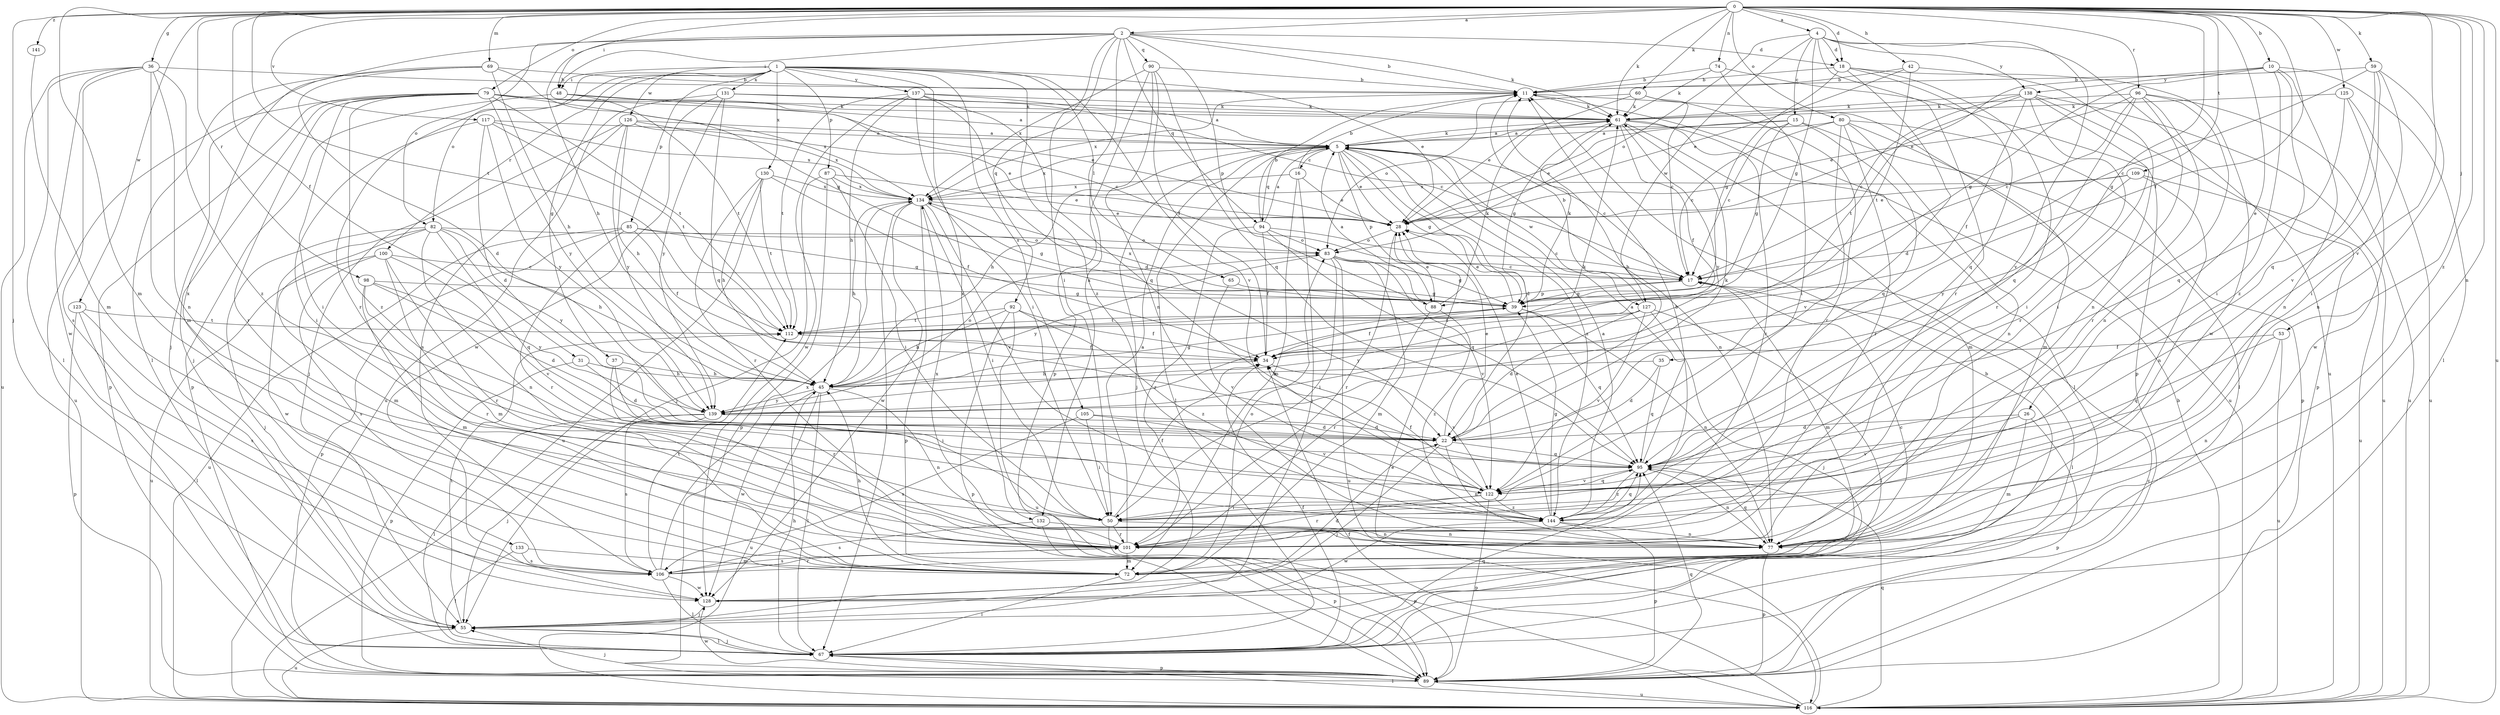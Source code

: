 strict digraph  {
0;
1;
2;
4;
5;
10;
11;
15;
16;
17;
18;
22;
26;
28;
31;
34;
35;
36;
37;
39;
42;
45;
48;
50;
53;
55;
59;
60;
61;
65;
67;
69;
72;
74;
77;
79;
80;
82;
83;
85;
87;
88;
89;
90;
92;
94;
95;
96;
98;
100;
101;
105;
106;
109;
112;
116;
117;
122;
123;
125;
126;
127;
128;
130;
131;
132;
133;
134;
137;
138;
139;
141;
144;
0 -> 2  [label=a];
0 -> 4  [label=a];
0 -> 10  [label=b];
0 -> 18  [label=d];
0 -> 26  [label=e];
0 -> 31  [label=f];
0 -> 34  [label=f];
0 -> 35  [label=g];
0 -> 36  [label=g];
0 -> 42  [label=h];
0 -> 48  [label=i];
0 -> 53  [label=j];
0 -> 55  [label=j];
0 -> 59  [label=k];
0 -> 60  [label=k];
0 -> 61  [label=k];
0 -> 69  [label=m];
0 -> 72  [label=m];
0 -> 74  [label=n];
0 -> 77  [label=n];
0 -> 79  [label=o];
0 -> 80  [label=o];
0 -> 96  [label=r];
0 -> 98  [label=r];
0 -> 109  [label=t];
0 -> 112  [label=t];
0 -> 116  [label=u];
0 -> 117  [label=v];
0 -> 122  [label=v];
0 -> 123  [label=w];
0 -> 125  [label=w];
0 -> 141  [label=z];
0 -> 144  [label=z];
1 -> 28  [label=e];
1 -> 37  [label=g];
1 -> 48  [label=i];
1 -> 65  [label=l];
1 -> 82  [label=o];
1 -> 85  [label=p];
1 -> 87  [label=p];
1 -> 100  [label=r];
1 -> 101  [label=r];
1 -> 105  [label=s];
1 -> 122  [label=v];
1 -> 126  [label=w];
1 -> 130  [label=x];
1 -> 131  [label=x];
1 -> 132  [label=x];
1 -> 137  [label=y];
1 -> 144  [label=z];
2 -> 11  [label=b];
2 -> 18  [label=d];
2 -> 45  [label=h];
2 -> 48  [label=i];
2 -> 50  [label=i];
2 -> 61  [label=k];
2 -> 82  [label=o];
2 -> 88  [label=p];
2 -> 90  [label=q];
2 -> 92  [label=q];
2 -> 94  [label=q];
2 -> 132  [label=x];
2 -> 133  [label=x];
4 -> 15  [label=c];
4 -> 18  [label=d];
4 -> 39  [label=g];
4 -> 83  [label=o];
4 -> 101  [label=r];
4 -> 116  [label=u];
4 -> 122  [label=v];
4 -> 127  [label=w];
4 -> 138  [label=y];
5 -> 16  [label=c];
5 -> 17  [label=c];
5 -> 22  [label=d];
5 -> 28  [label=e];
5 -> 39  [label=g];
5 -> 45  [label=h];
5 -> 55  [label=j];
5 -> 61  [label=k];
5 -> 67  [label=l];
5 -> 77  [label=n];
5 -> 88  [label=p];
5 -> 94  [label=q];
5 -> 127  [label=w];
5 -> 134  [label=x];
5 -> 144  [label=z];
10 -> 28  [label=e];
10 -> 39  [label=g];
10 -> 50  [label=i];
10 -> 67  [label=l];
10 -> 77  [label=n];
10 -> 138  [label=y];
10 -> 144  [label=z];
11 -> 61  [label=k];
11 -> 116  [label=u];
11 -> 134  [label=x];
15 -> 5  [label=a];
15 -> 17  [label=c];
15 -> 28  [label=e];
15 -> 39  [label=g];
15 -> 67  [label=l];
15 -> 95  [label=q];
16 -> 11  [label=b];
16 -> 28  [label=e];
16 -> 55  [label=j];
16 -> 72  [label=m];
16 -> 134  [label=x];
17 -> 39  [label=g];
17 -> 67  [label=l];
17 -> 72  [label=m];
17 -> 88  [label=p];
18 -> 11  [label=b];
18 -> 22  [label=d];
18 -> 39  [label=g];
18 -> 95  [label=q];
18 -> 101  [label=r];
18 -> 128  [label=w];
22 -> 11  [label=b];
22 -> 28  [label=e];
22 -> 55  [label=j];
22 -> 61  [label=k];
22 -> 77  [label=n];
22 -> 95  [label=q];
26 -> 22  [label=d];
26 -> 72  [label=m];
26 -> 89  [label=p];
26 -> 122  [label=v];
28 -> 83  [label=o];
28 -> 101  [label=r];
31 -> 22  [label=d];
31 -> 45  [label=h];
31 -> 89  [label=p];
34 -> 45  [label=h];
34 -> 122  [label=v];
35 -> 22  [label=d];
35 -> 45  [label=h];
35 -> 95  [label=q];
36 -> 11  [label=b];
36 -> 67  [label=l];
36 -> 72  [label=m];
36 -> 77  [label=n];
36 -> 106  [label=s];
36 -> 116  [label=u];
36 -> 128  [label=w];
36 -> 144  [label=z];
37 -> 45  [label=h];
37 -> 50  [label=i];
37 -> 101  [label=r];
39 -> 28  [label=e];
39 -> 34  [label=f];
39 -> 61  [label=k];
39 -> 77  [label=n];
39 -> 95  [label=q];
39 -> 112  [label=t];
39 -> 134  [label=x];
42 -> 11  [label=b];
42 -> 28  [label=e];
42 -> 77  [label=n];
42 -> 112  [label=t];
45 -> 39  [label=g];
45 -> 67  [label=l];
45 -> 77  [label=n];
45 -> 83  [label=o];
45 -> 116  [label=u];
45 -> 128  [label=w];
45 -> 139  [label=y];
48 -> 17  [label=c];
48 -> 61  [label=k];
48 -> 89  [label=p];
48 -> 112  [label=t];
50 -> 34  [label=f];
50 -> 77  [label=n];
50 -> 89  [label=p];
50 -> 101  [label=r];
53 -> 34  [label=f];
53 -> 77  [label=n];
53 -> 95  [label=q];
53 -> 116  [label=u];
55 -> 67  [label=l];
55 -> 112  [label=t];
55 -> 116  [label=u];
59 -> 11  [label=b];
59 -> 17  [label=c];
59 -> 50  [label=i];
59 -> 77  [label=n];
59 -> 95  [label=q];
59 -> 122  [label=v];
60 -> 17  [label=c];
60 -> 28  [label=e];
60 -> 61  [label=k];
60 -> 83  [label=o];
60 -> 101  [label=r];
61 -> 5  [label=a];
61 -> 34  [label=f];
61 -> 39  [label=g];
61 -> 67  [label=l];
61 -> 72  [label=m];
61 -> 101  [label=r];
61 -> 139  [label=y];
65 -> 39  [label=g];
65 -> 122  [label=v];
67 -> 11  [label=b];
67 -> 34  [label=f];
67 -> 45  [label=h];
67 -> 55  [label=j];
67 -> 89  [label=p];
67 -> 95  [label=q];
69 -> 11  [label=b];
69 -> 22  [label=d];
69 -> 39  [label=g];
69 -> 45  [label=h];
69 -> 55  [label=j];
69 -> 67  [label=l];
72 -> 45  [label=h];
72 -> 67  [label=l];
72 -> 83  [label=o];
74 -> 11  [label=b];
74 -> 50  [label=i];
74 -> 61  [label=k];
74 -> 89  [label=p];
77 -> 89  [label=p];
77 -> 95  [label=q];
79 -> 5  [label=a];
79 -> 28  [label=e];
79 -> 50  [label=i];
79 -> 55  [label=j];
79 -> 61  [label=k];
79 -> 89  [label=p];
79 -> 101  [label=r];
79 -> 112  [label=t];
79 -> 116  [label=u];
79 -> 134  [label=x];
79 -> 139  [label=y];
79 -> 144  [label=z];
80 -> 5  [label=a];
80 -> 17  [label=c];
80 -> 72  [label=m];
80 -> 77  [label=n];
80 -> 89  [label=p];
80 -> 101  [label=r];
80 -> 122  [label=v];
82 -> 45  [label=h];
82 -> 55  [label=j];
82 -> 72  [label=m];
82 -> 77  [label=n];
82 -> 83  [label=o];
82 -> 95  [label=q];
82 -> 128  [label=w];
82 -> 139  [label=y];
83 -> 17  [label=c];
83 -> 39  [label=g];
83 -> 50  [label=i];
83 -> 72  [label=m];
83 -> 116  [label=u];
83 -> 122  [label=v];
83 -> 139  [label=y];
85 -> 34  [label=f];
85 -> 39  [label=g];
85 -> 83  [label=o];
85 -> 89  [label=p];
85 -> 101  [label=r];
85 -> 116  [label=u];
87 -> 28  [label=e];
87 -> 50  [label=i];
87 -> 55  [label=j];
87 -> 89  [label=p];
87 -> 134  [label=x];
88 -> 5  [label=a];
88 -> 28  [label=e];
88 -> 61  [label=k];
88 -> 101  [label=r];
88 -> 144  [label=z];
89 -> 17  [label=c];
89 -> 55  [label=j];
89 -> 95  [label=q];
89 -> 116  [label=u];
89 -> 128  [label=w];
90 -> 11  [label=b];
90 -> 34  [label=f];
90 -> 77  [label=n];
90 -> 89  [label=p];
90 -> 95  [label=q];
90 -> 134  [label=x];
92 -> 34  [label=f];
92 -> 45  [label=h];
92 -> 89  [label=p];
92 -> 112  [label=t];
92 -> 116  [label=u];
92 -> 144  [label=z];
94 -> 5  [label=a];
94 -> 11  [label=b];
94 -> 17  [label=c];
94 -> 34  [label=f];
94 -> 83  [label=o];
94 -> 95  [label=q];
94 -> 101  [label=r];
95 -> 5  [label=a];
95 -> 77  [label=n];
95 -> 122  [label=v];
95 -> 144  [label=z];
96 -> 17  [label=c];
96 -> 28  [label=e];
96 -> 50  [label=i];
96 -> 61  [label=k];
96 -> 77  [label=n];
96 -> 95  [label=q];
96 -> 101  [label=r];
96 -> 116  [label=u];
98 -> 22  [label=d];
98 -> 39  [label=g];
98 -> 72  [label=m];
98 -> 101  [label=r];
98 -> 139  [label=y];
100 -> 17  [label=c];
100 -> 72  [label=m];
100 -> 101  [label=r];
100 -> 106  [label=s];
100 -> 116  [label=u];
100 -> 122  [label=v];
101 -> 5  [label=a];
101 -> 72  [label=m];
101 -> 106  [label=s];
101 -> 134  [label=x];
105 -> 22  [label=d];
105 -> 50  [label=i];
105 -> 106  [label=s];
105 -> 122  [label=v];
106 -> 17  [label=c];
106 -> 67  [label=l];
106 -> 101  [label=r];
106 -> 112  [label=t];
106 -> 128  [label=w];
106 -> 134  [label=x];
109 -> 28  [label=e];
109 -> 77  [label=n];
109 -> 116  [label=u];
109 -> 134  [label=x];
109 -> 139  [label=y];
112 -> 34  [label=f];
116 -> 11  [label=b];
116 -> 28  [label=e];
116 -> 34  [label=f];
116 -> 67  [label=l];
116 -> 95  [label=q];
117 -> 5  [label=a];
117 -> 22  [label=d];
117 -> 50  [label=i];
117 -> 112  [label=t];
117 -> 134  [label=x];
117 -> 139  [label=y];
122 -> 34  [label=f];
122 -> 50  [label=i];
122 -> 89  [label=p];
122 -> 95  [label=q];
122 -> 101  [label=r];
122 -> 144  [label=z];
123 -> 67  [label=l];
123 -> 89  [label=p];
123 -> 106  [label=s];
123 -> 112  [label=t];
125 -> 61  [label=k];
125 -> 95  [label=q];
125 -> 116  [label=u];
125 -> 128  [label=w];
126 -> 5  [label=a];
126 -> 28  [label=e];
126 -> 45  [label=h];
126 -> 55  [label=j];
126 -> 106  [label=s];
126 -> 134  [label=x];
126 -> 139  [label=y];
127 -> 11  [label=b];
127 -> 22  [label=d];
127 -> 55  [label=j];
127 -> 67  [label=l];
127 -> 112  [label=t];
127 -> 122  [label=v];
127 -> 139  [label=y];
128 -> 22  [label=d];
128 -> 55  [label=j];
130 -> 34  [label=f];
130 -> 45  [label=h];
130 -> 101  [label=r];
130 -> 112  [label=t];
130 -> 116  [label=u];
130 -> 134  [label=x];
131 -> 17  [label=c];
131 -> 61  [label=k];
131 -> 95  [label=q];
131 -> 116  [label=u];
131 -> 128  [label=w];
131 -> 139  [label=y];
132 -> 77  [label=n];
132 -> 89  [label=p];
132 -> 106  [label=s];
133 -> 67  [label=l];
133 -> 72  [label=m];
133 -> 106  [label=s];
134 -> 28  [label=e];
134 -> 39  [label=g];
134 -> 45  [label=h];
134 -> 50  [label=i];
134 -> 67  [label=l];
134 -> 89  [label=p];
134 -> 122  [label=v];
134 -> 128  [label=w];
137 -> 5  [label=a];
137 -> 22  [label=d];
137 -> 45  [label=h];
137 -> 50  [label=i];
137 -> 61  [label=k];
137 -> 95  [label=q];
137 -> 112  [label=t];
137 -> 128  [label=w];
138 -> 17  [label=c];
138 -> 34  [label=f];
138 -> 50  [label=i];
138 -> 61  [label=k];
138 -> 89  [label=p];
138 -> 101  [label=r];
138 -> 112  [label=t];
138 -> 116  [label=u];
139 -> 22  [label=d];
139 -> 55  [label=j];
139 -> 61  [label=k];
139 -> 67  [label=l];
139 -> 106  [label=s];
141 -> 72  [label=m];
144 -> 5  [label=a];
144 -> 11  [label=b];
144 -> 28  [label=e];
144 -> 39  [label=g];
144 -> 77  [label=n];
144 -> 89  [label=p];
144 -> 95  [label=q];
144 -> 128  [label=w];
}
